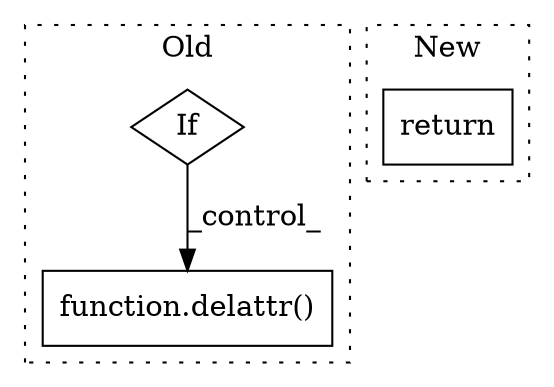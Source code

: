 digraph G {
subgraph cluster0 {
1 [label="function.delattr()" a="75" s="12666,12685" l="8,1" shape="box"];
3 [label="If" a="96" s="12615" l="3" shape="diamond"];
label = "Old";
style="dotted";
}
subgraph cluster1 {
2 [label="return" a="93" s="12875" l="7" shape="box"];
label = "New";
style="dotted";
}
3 -> 1 [label="_control_"];
}